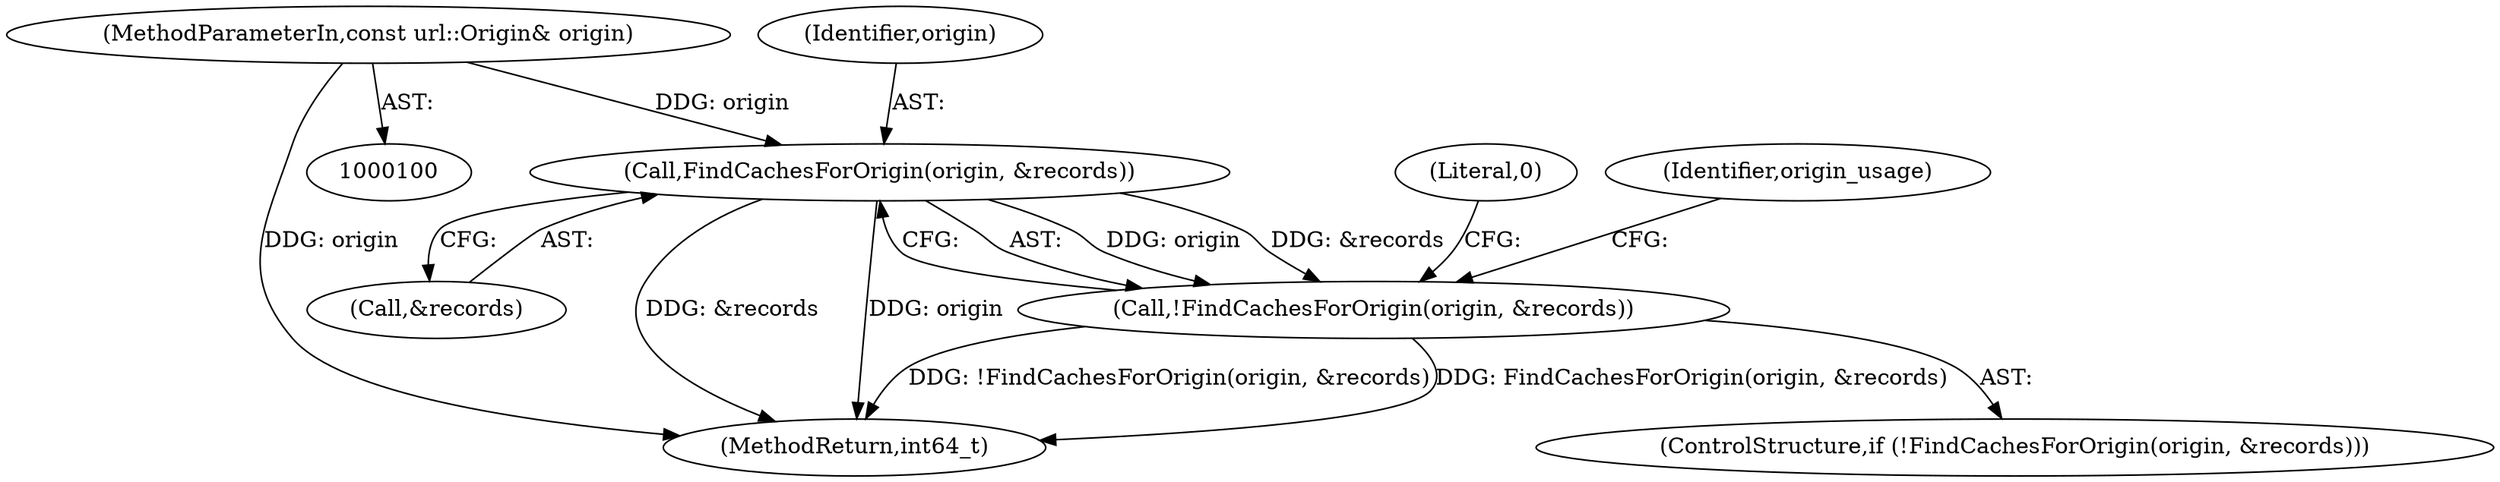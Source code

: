 digraph "1_Chrome_04aaacb936a08d70862d6d9d7e8354721ae46be8_10@del" {
"1000106" [label="(Call,FindCachesForOrigin(origin, &records))"];
"1000101" [label="(MethodParameterIn,const url::Origin& origin)"];
"1000105" [label="(Call,!FindCachesForOrigin(origin, &records))"];
"1000105" [label="(Call,!FindCachesForOrigin(origin, &records))"];
"1000101" [label="(MethodParameterIn,const url::Origin& origin)"];
"1000111" [label="(Literal,0)"];
"1000107" [label="(Identifier,origin)"];
"1000106" [label="(Call,FindCachesForOrigin(origin, &records))"];
"1000114" [label="(Identifier,origin_usage)"];
"1000108" [label="(Call,&records)"];
"1000104" [label="(ControlStructure,if (!FindCachesForOrigin(origin, &records)))"];
"1000124" [label="(MethodReturn,int64_t)"];
"1000106" -> "1000105"  [label="AST: "];
"1000106" -> "1000108"  [label="CFG: "];
"1000107" -> "1000106"  [label="AST: "];
"1000108" -> "1000106"  [label="AST: "];
"1000105" -> "1000106"  [label="CFG: "];
"1000106" -> "1000124"  [label="DDG: &records"];
"1000106" -> "1000124"  [label="DDG: origin"];
"1000106" -> "1000105"  [label="DDG: origin"];
"1000106" -> "1000105"  [label="DDG: &records"];
"1000101" -> "1000106"  [label="DDG: origin"];
"1000101" -> "1000100"  [label="AST: "];
"1000101" -> "1000124"  [label="DDG: origin"];
"1000105" -> "1000104"  [label="AST: "];
"1000111" -> "1000105"  [label="CFG: "];
"1000114" -> "1000105"  [label="CFG: "];
"1000105" -> "1000124"  [label="DDG: !FindCachesForOrigin(origin, &records)"];
"1000105" -> "1000124"  [label="DDG: FindCachesForOrigin(origin, &records)"];
}
